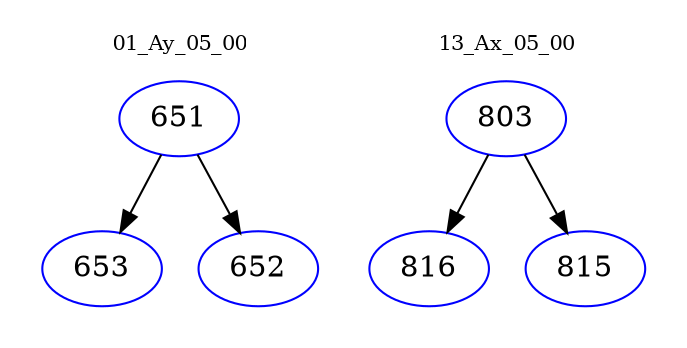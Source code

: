 digraph{
subgraph cluster_0 {
color = white
label = "01_Ay_05_00";
fontsize=10;
T0_651 [label="651", color="blue"]
T0_651 -> T0_653 [color="black"]
T0_653 [label="653", color="blue"]
T0_651 -> T0_652 [color="black"]
T0_652 [label="652", color="blue"]
}
subgraph cluster_1 {
color = white
label = "13_Ax_05_00";
fontsize=10;
T1_803 [label="803", color="blue"]
T1_803 -> T1_816 [color="black"]
T1_816 [label="816", color="blue"]
T1_803 -> T1_815 [color="black"]
T1_815 [label="815", color="blue"]
}
}

